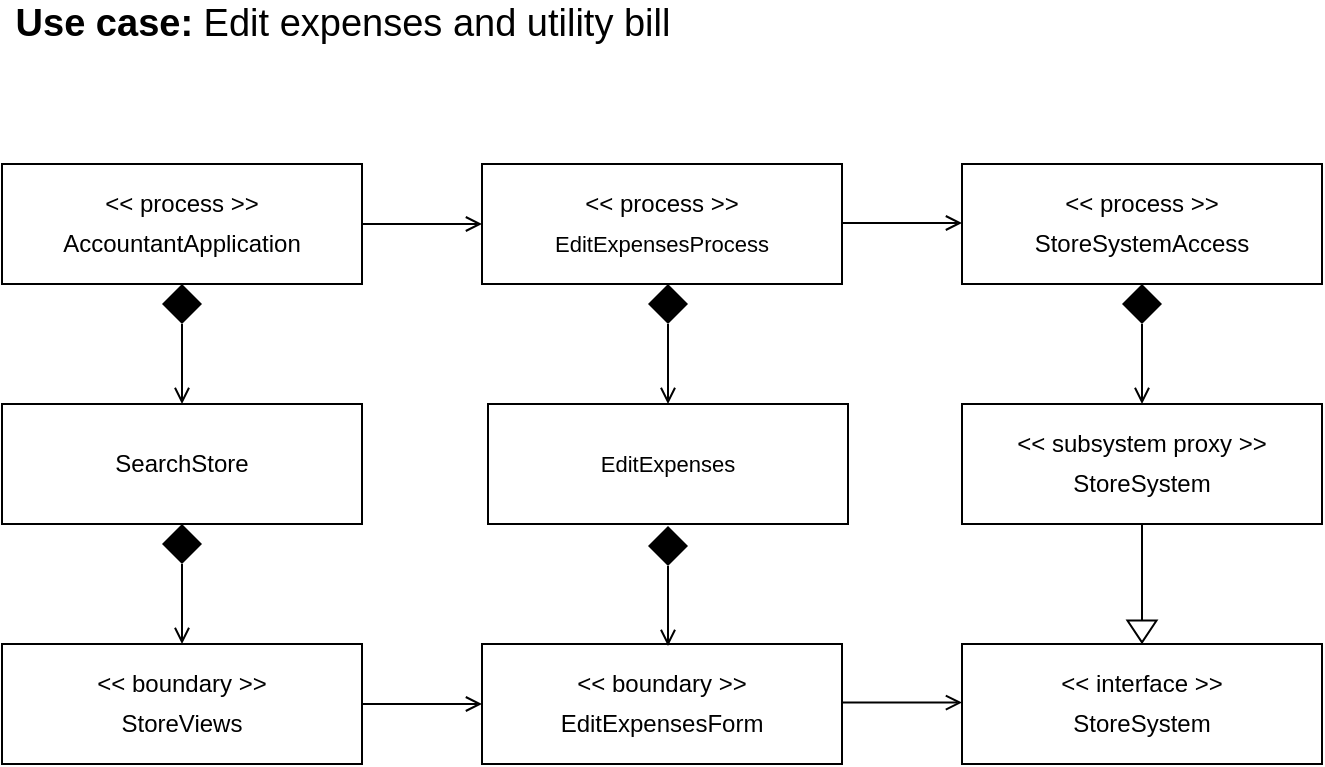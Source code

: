 <mxfile version="13.0.9" type="device"><diagram id="SElsdXWwgwSFxuXnD_94" name="Page-1"><mxGraphModel dx="1038" dy="499" grid="1" gridSize="10" guides="1" tooltips="1" connect="1" arrows="1" fold="1" page="1" pageScale="1" pageWidth="827" pageHeight="1169" math="0" shadow="0"><root><mxCell id="0"/><mxCell id="1" parent="0"/><mxCell id="ceNJOXH0qJUR0x-2Q2w2-1" value="" style="rounded=0;whiteSpace=wrap;html=1;" vertex="1" parent="1"><mxGeometry x="84" y="130" width="180" height="60" as="geometry"/></mxCell><mxCell id="ceNJOXH0qJUR0x-2Q2w2-2" value="&amp;lt;&amp;lt; process &amp;gt;&amp;gt;" style="text;html=1;strokeColor=none;fillColor=none;align=center;verticalAlign=middle;whiteSpace=wrap;rounded=0;" vertex="1" parent="1"><mxGeometry x="84" y="140" width="180" height="20" as="geometry"/></mxCell><mxCell id="ceNJOXH0qJUR0x-2Q2w2-3" value="&lt;span style=&quot;text-align: left&quot;&gt;Accountant&lt;/span&gt;Application" style="text;html=1;strokeColor=none;fillColor=none;align=center;verticalAlign=middle;whiteSpace=wrap;rounded=0;" vertex="1" parent="1"><mxGeometry x="84" y="160" width="180" height="20" as="geometry"/></mxCell><mxCell id="ceNJOXH0qJUR0x-2Q2w2-4" value="" style="rounded=0;whiteSpace=wrap;html=1;" vertex="1" parent="1"><mxGeometry x="84" y="250" width="180" height="60" as="geometry"/></mxCell><mxCell id="ceNJOXH0qJUR0x-2Q2w2-6" value="&lt;span style=&quot;background-color: rgb(255 , 255 , 255)&quot;&gt;&lt;font style=&quot;font-size: 12px&quot;&gt;SearchStore&lt;/font&gt;&lt;/span&gt;" style="text;html=1;strokeColor=none;fillColor=none;align=center;verticalAlign=middle;whiteSpace=wrap;rounded=0;" vertex="1" parent="1"><mxGeometry x="84" y="270" width="180" height="20" as="geometry"/></mxCell><mxCell id="ceNJOXH0qJUR0x-2Q2w2-7" value="" style="rounded=0;whiteSpace=wrap;html=1;" vertex="1" parent="1"><mxGeometry x="84" y="370" width="180" height="60" as="geometry"/></mxCell><mxCell id="ceNJOXH0qJUR0x-2Q2w2-8" value="&amp;lt;&amp;lt; boundary &amp;gt;&amp;gt;" style="text;html=1;strokeColor=none;fillColor=none;align=center;verticalAlign=middle;whiteSpace=wrap;rounded=0;" vertex="1" parent="1"><mxGeometry x="84" y="380" width="180" height="20" as="geometry"/></mxCell><mxCell id="ceNJOXH0qJUR0x-2Q2w2-9" value="&lt;span style=&quot;background-color: rgb(255 , 255 , 255)&quot;&gt;StoreViews&lt;/span&gt;" style="text;html=1;strokeColor=none;fillColor=none;align=center;verticalAlign=middle;whiteSpace=wrap;rounded=0;" vertex="1" parent="1"><mxGeometry x="84" y="400" width="180" height="20" as="geometry"/></mxCell><mxCell id="ceNJOXH0qJUR0x-2Q2w2-10" value="" style="rounded=0;whiteSpace=wrap;html=1;" vertex="1" parent="1"><mxGeometry x="324" y="370" width="180" height="60" as="geometry"/></mxCell><mxCell id="ceNJOXH0qJUR0x-2Q2w2-11" value="&amp;lt;&amp;lt; boundary&amp;nbsp;&amp;gt;&amp;gt;" style="text;html=1;strokeColor=none;fillColor=none;align=center;verticalAlign=middle;whiteSpace=wrap;rounded=0;" vertex="1" parent="1"><mxGeometry x="324" y="380" width="180" height="20" as="geometry"/></mxCell><mxCell id="ceNJOXH0qJUR0x-2Q2w2-12" value="&lt;span style=&quot;background-color: rgb(255 , 255 , 255)&quot;&gt;EditExpensesForm&lt;/span&gt;" style="text;html=1;strokeColor=none;fillColor=none;align=center;verticalAlign=middle;whiteSpace=wrap;rounded=0;" vertex="1" parent="1"><mxGeometry x="324" y="400" width="180" height="20" as="geometry"/></mxCell><mxCell id="ceNJOXH0qJUR0x-2Q2w2-13" value="" style="rounded=0;whiteSpace=wrap;html=1;" vertex="1" parent="1"><mxGeometry x="564" y="370" width="180" height="60" as="geometry"/></mxCell><mxCell id="ceNJOXH0qJUR0x-2Q2w2-14" value="&amp;lt;&amp;lt; interface &amp;gt;&amp;gt;" style="text;html=1;strokeColor=none;fillColor=none;align=center;verticalAlign=middle;whiteSpace=wrap;rounded=0;" vertex="1" parent="1"><mxGeometry x="564" y="380" width="180" height="20" as="geometry"/></mxCell><mxCell id="ceNJOXH0qJUR0x-2Q2w2-15" value="StoreSystem" style="text;html=1;strokeColor=none;fillColor=none;align=center;verticalAlign=middle;whiteSpace=wrap;rounded=0;" vertex="1" parent="1"><mxGeometry x="564" y="400" width="180" height="20" as="geometry"/></mxCell><mxCell id="ceNJOXH0qJUR0x-2Q2w2-16" value="" style="rounded=0;whiteSpace=wrap;html=1;" vertex="1" parent="1"><mxGeometry x="564" y="250" width="180" height="60" as="geometry"/></mxCell><mxCell id="ceNJOXH0qJUR0x-2Q2w2-17" value="&amp;lt;&amp;lt; subsystem proxy &amp;gt;&amp;gt;" style="text;html=1;strokeColor=none;fillColor=none;align=center;verticalAlign=middle;whiteSpace=wrap;rounded=0;" vertex="1" parent="1"><mxGeometry x="564" y="260" width="180" height="20" as="geometry"/></mxCell><mxCell id="ceNJOXH0qJUR0x-2Q2w2-18" value="StoreSystem" style="text;html=1;strokeColor=none;fillColor=none;align=center;verticalAlign=middle;whiteSpace=wrap;rounded=0;" vertex="1" parent="1"><mxGeometry x="564" y="280" width="180" height="20" as="geometry"/></mxCell><mxCell id="ceNJOXH0qJUR0x-2Q2w2-19" value="" style="rounded=0;whiteSpace=wrap;html=1;" vertex="1" parent="1"><mxGeometry x="324" y="130" width="180" height="60" as="geometry"/></mxCell><mxCell id="ceNJOXH0qJUR0x-2Q2w2-20" value="&amp;lt;&amp;lt; process &amp;gt;&amp;gt;" style="text;html=1;strokeColor=none;fillColor=none;align=center;verticalAlign=middle;whiteSpace=wrap;rounded=0;" vertex="1" parent="1"><mxGeometry x="324" y="140" width="180" height="20" as="geometry"/></mxCell><mxCell id="ceNJOXH0qJUR0x-2Q2w2-21" value="&lt;span style=&quot;font-size: 11px ; background-color: rgb(255 , 255 , 255)&quot;&gt;EditExpensesProcess&lt;/span&gt;" style="text;html=1;strokeColor=none;fillColor=none;align=center;verticalAlign=middle;whiteSpace=wrap;rounded=0;" vertex="1" parent="1"><mxGeometry x="324" y="160" width="180" height="20" as="geometry"/></mxCell><mxCell id="ceNJOXH0qJUR0x-2Q2w2-23" style="edgeStyle=orthogonalEdgeStyle;rounded=0;orthogonalLoop=1;jettySize=auto;html=1;exitX=0.5;exitY=1;exitDx=0;exitDy=0;entryX=0.5;entryY=0;entryDx=0;entryDy=0;endArrow=open;endFill=0;" edge="1" parent="1" source="ceNJOXH0qJUR0x-2Q2w2-22" target="ceNJOXH0qJUR0x-2Q2w2-4"><mxGeometry relative="1" as="geometry"/></mxCell><mxCell id="ceNJOXH0qJUR0x-2Q2w2-22" value="" style="rhombus;whiteSpace=wrap;html=1;fillColor=#000000;strokeColor=none;" vertex="1" parent="1"><mxGeometry x="164" y="190" width="20" height="20" as="geometry"/></mxCell><mxCell id="ceNJOXH0qJUR0x-2Q2w2-25" style="edgeStyle=orthogonalEdgeStyle;rounded=0;orthogonalLoop=1;jettySize=auto;html=1;exitX=0.5;exitY=1;exitDx=0;exitDy=0;entryX=0.5;entryY=0;entryDx=0;entryDy=0;endArrow=open;endFill=0;" edge="1" parent="1" source="ceNJOXH0qJUR0x-2Q2w2-26"><mxGeometry relative="1" as="geometry"><mxPoint x="174" y="370" as="targetPoint"/></mxGeometry></mxCell><mxCell id="ceNJOXH0qJUR0x-2Q2w2-26" value="" style="rhombus;whiteSpace=wrap;html=1;fillColor=#000000;strokeColor=none;" vertex="1" parent="1"><mxGeometry x="164" y="310" width="20" height="20" as="geometry"/></mxCell><mxCell id="ceNJOXH0qJUR0x-2Q2w2-27" style="edgeStyle=orthogonalEdgeStyle;rounded=0;orthogonalLoop=1;jettySize=auto;html=1;exitX=0.5;exitY=1;exitDx=0;exitDy=0;endArrow=open;endFill=0;entryX=0.5;entryY=0;entryDx=0;entryDy=0;" edge="1" parent="1" source="ceNJOXH0qJUR0x-2Q2w2-28" target="ceNJOXH0qJUR0x-2Q2w2-46"><mxGeometry relative="1" as="geometry"><mxPoint x="417" y="250" as="targetPoint"/><mxPoint x="417" y="220" as="sourcePoint"/></mxGeometry></mxCell><mxCell id="ceNJOXH0qJUR0x-2Q2w2-28" value="" style="rhombus;whiteSpace=wrap;html=1;fillColor=#000000;strokeColor=none;" vertex="1" parent="1"><mxGeometry x="407" y="190" width="20" height="20" as="geometry"/></mxCell><mxCell id="ceNJOXH0qJUR0x-2Q2w2-29" style="edgeStyle=orthogonalEdgeStyle;rounded=0;orthogonalLoop=1;jettySize=auto;html=1;exitX=0.5;exitY=1;exitDx=0;exitDy=0;entryX=0.5;entryY=0;entryDx=0;entryDy=0;endArrow=open;endFill=0;" edge="1" parent="1" source="ceNJOXH0qJUR0x-2Q2w2-30" target="ceNJOXH0qJUR0x-2Q2w2-16"><mxGeometry relative="1" as="geometry"><mxPoint x="514" y="210" as="targetPoint"/></mxGeometry></mxCell><mxCell id="ceNJOXH0qJUR0x-2Q2w2-30" value="" style="rhombus;whiteSpace=wrap;html=1;fillColor=#000000;strokeColor=none;" vertex="1" parent="1"><mxGeometry x="644" y="190" width="20" height="20" as="geometry"/></mxCell><mxCell id="ceNJOXH0qJUR0x-2Q2w2-34" value="" style="endArrow=open;html=1;exitX=1;exitY=0;exitDx=0;exitDy=0;entryX=0;entryY=0;entryDx=0;entryDy=0;endFill=0;" edge="1" parent="1" source="ceNJOXH0qJUR0x-2Q2w2-3" target="ceNJOXH0qJUR0x-2Q2w2-21"><mxGeometry width="50" height="50" relative="1" as="geometry"><mxPoint x="363" y="310" as="sourcePoint"/><mxPoint x="413" y="260" as="targetPoint"/></mxGeometry></mxCell><mxCell id="ceNJOXH0qJUR0x-2Q2w2-35" value="" style="endArrow=open;html=1;exitX=1;exitY=0;exitDx=0;exitDy=0;entryX=0;entryY=0;entryDx=0;entryDy=0;endFill=0;" edge="1" parent="1"><mxGeometry width="50" height="50" relative="1" as="geometry"><mxPoint x="264.0" y="400.0" as="sourcePoint"/><mxPoint x="324.0" y="400.0" as="targetPoint"/></mxGeometry></mxCell><mxCell id="ceNJOXH0qJUR0x-2Q2w2-36" value="" style="endArrow=open;html=1;exitX=1;exitY=0;exitDx=0;exitDy=0;entryX=0;entryY=0;entryDx=0;entryDy=0;endFill=0;" edge="1" parent="1"><mxGeometry width="50" height="50" relative="1" as="geometry"><mxPoint x="504.0" y="399.31" as="sourcePoint"/><mxPoint x="564.0" y="399.31" as="targetPoint"/></mxGeometry></mxCell><mxCell id="ceNJOXH0qJUR0x-2Q2w2-37" value="" style="endArrow=none;html=1;exitX=0.5;exitY=1;exitDx=0;exitDy=0;endFill=0;entryX=0;entryY=0.5;entryDx=0;entryDy=0;" edge="1" parent="1" source="ceNJOXH0qJUR0x-2Q2w2-16" target="ceNJOXH0qJUR0x-2Q2w2-38"><mxGeometry width="50" height="50" relative="1" as="geometry"><mxPoint x="294.0" y="190.0" as="sourcePoint"/><mxPoint x="654" y="360" as="targetPoint"/></mxGeometry></mxCell><mxCell id="ceNJOXH0qJUR0x-2Q2w2-38" value="" style="triangle;whiteSpace=wrap;html=1;fillColor=#FFFFFF;rotation=90;strokeColor=#000000;" vertex="1" parent="1"><mxGeometry x="648.54" y="356.44" width="10.92" height="14.56" as="geometry"/></mxCell><mxCell id="ceNJOXH0qJUR0x-2Q2w2-39" value="&lt;font style=&quot;font-size: 19px&quot;&gt;&lt;b&gt;Use case:&lt;/b&gt;&amp;nbsp;Edit&amp;nbsp;expenses and utility bill&lt;/font&gt;" style="text;html=1;align=center;verticalAlign=middle;resizable=0;points=[];autosize=1;" vertex="1" parent="1"><mxGeometry x="84" y="50" width="340" height="20" as="geometry"/></mxCell><mxCell id="ceNJOXH0qJUR0x-2Q2w2-42" value="" style="rounded=0;whiteSpace=wrap;html=1;" vertex="1" parent="1"><mxGeometry x="564" y="130" width="180" height="60" as="geometry"/></mxCell><mxCell id="ceNJOXH0qJUR0x-2Q2w2-43" value="&amp;lt;&amp;lt; process &amp;gt;&amp;gt;" style="text;html=1;strokeColor=none;fillColor=none;align=center;verticalAlign=middle;whiteSpace=wrap;rounded=0;" vertex="1" parent="1"><mxGeometry x="564" y="140" width="180" height="20" as="geometry"/></mxCell><mxCell id="ceNJOXH0qJUR0x-2Q2w2-44" value="StoreSystemAccess" style="text;html=1;strokeColor=none;fillColor=none;align=center;verticalAlign=middle;whiteSpace=wrap;rounded=0;" vertex="1" parent="1"><mxGeometry x="564" y="160" width="180" height="20" as="geometry"/></mxCell><mxCell id="ceNJOXH0qJUR0x-2Q2w2-45" value="" style="endArrow=open;html=1;exitX=1;exitY=0;exitDx=0;exitDy=0;entryX=0;entryY=0;entryDx=0;entryDy=0;endFill=0;" edge="1" parent="1"><mxGeometry width="50" height="50" relative="1" as="geometry"><mxPoint x="504" y="159.5" as="sourcePoint"/><mxPoint x="564.0" y="159.5" as="targetPoint"/></mxGeometry></mxCell><mxCell id="ceNJOXH0qJUR0x-2Q2w2-46" value="" style="rounded=0;whiteSpace=wrap;html=1;" vertex="1" parent="1"><mxGeometry x="327" y="250" width="180" height="60" as="geometry"/></mxCell><mxCell id="ceNJOXH0qJUR0x-2Q2w2-47" value="&lt;span style=&quot;font-size: 11px ; background-color: rgb(255 , 255 , 255)&quot;&gt;EditExpenses&lt;/span&gt;" style="text;html=1;strokeColor=none;fillColor=none;align=center;verticalAlign=middle;whiteSpace=wrap;rounded=0;" vertex="1" parent="1"><mxGeometry x="327" y="270" width="180" height="20" as="geometry"/></mxCell><mxCell id="ceNJOXH0qJUR0x-2Q2w2-48" style="edgeStyle=orthogonalEdgeStyle;rounded=0;orthogonalLoop=1;jettySize=auto;html=1;exitX=0.5;exitY=1;exitDx=0;exitDy=0;endArrow=open;endFill=0;entryX=0.5;entryY=0;entryDx=0;entryDy=0;" edge="1" parent="1" source="ceNJOXH0qJUR0x-2Q2w2-49"><mxGeometry relative="1" as="geometry"><mxPoint x="417" y="371" as="targetPoint"/><mxPoint x="417" y="341" as="sourcePoint"/></mxGeometry></mxCell><mxCell id="ceNJOXH0qJUR0x-2Q2w2-49" value="" style="rhombus;whiteSpace=wrap;html=1;fillColor=#000000;strokeColor=none;" vertex="1" parent="1"><mxGeometry x="407" y="311" width="20" height="20" as="geometry"/></mxCell></root></mxGraphModel></diagram></mxfile>